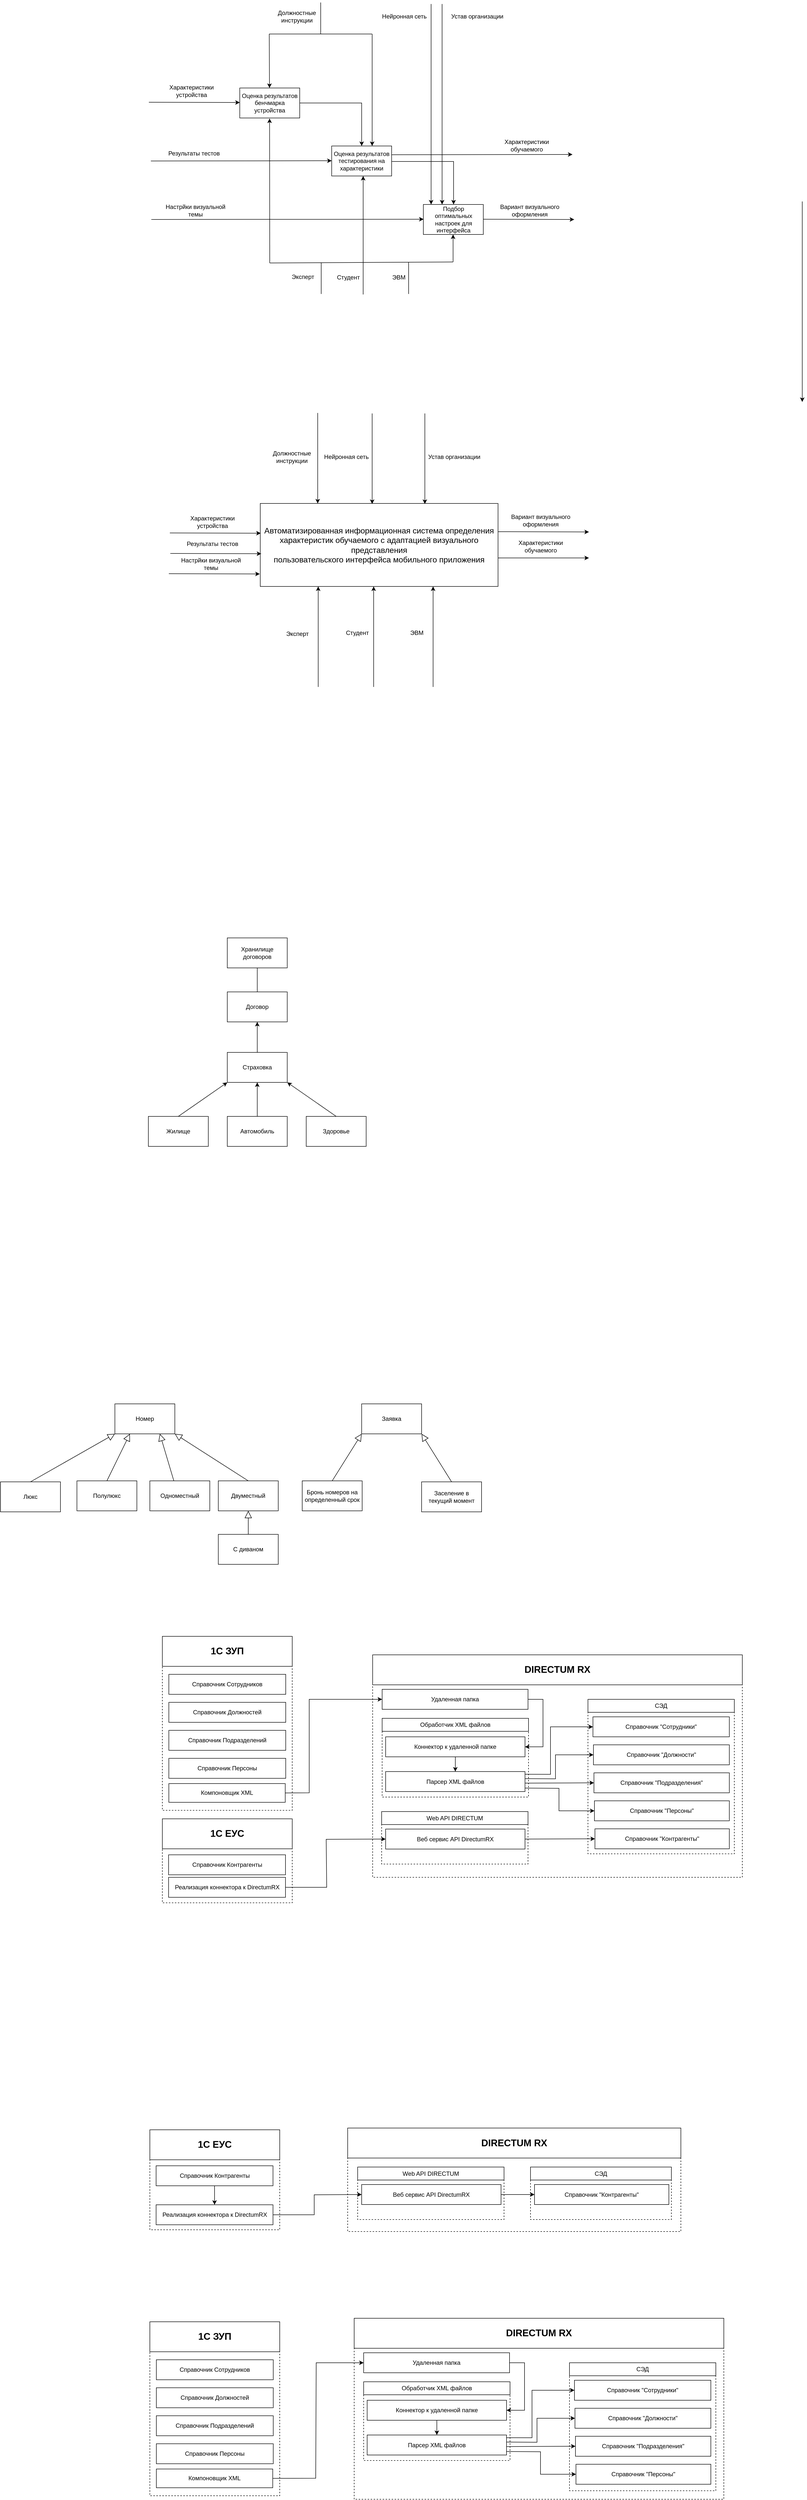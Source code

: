 <mxfile version="22.1.12" type="github">
  <diagram name="Page-1" id="gelu6Epa7kTJqXeX9UKj">
    <mxGraphModel dx="2128" dy="4143" grid="0" gridSize="10" guides="1" tooltips="1" connect="1" arrows="1" fold="1" page="0" pageScale="1" pageWidth="827" pageHeight="1169" math="0" shadow="0">
      <root>
        <mxCell id="0" />
        <mxCell id="1" parent="0" />
        <mxCell id="Q_GU_YZRETxvtpmEiv-W-10" value="" style="rounded=0;whiteSpace=wrap;html=1;dashed=1;" vertex="1" parent="1">
          <mxGeometry x="595" y="1414.5" width="667" height="207" as="geometry" />
        </mxCell>
        <mxCell id="Wg8cdeqQvcbBTD9FfNea-1" value="" style="rounded=0;whiteSpace=wrap;html=1;dashed=1;" parent="1" vertex="1">
          <mxGeometry x="224" y="796" width="260" height="168" as="geometry" />
        </mxCell>
        <mxCell id="Wg8cdeqQvcbBTD9FfNea-2" value="&lt;b&gt;&lt;font style=&quot;font-size: 19px;&quot;&gt;1С ЕУС&lt;/font&gt;&lt;/b&gt;" style="rounded=0;whiteSpace=wrap;html=1;" parent="1" vertex="1">
          <mxGeometry x="224" y="796" width="260" height="60" as="geometry" />
        </mxCell>
        <mxCell id="lsx9GKsQaSSjaxy5WQpj-1" value="Номер" style="rounded=0;whiteSpace=wrap;html=1;" parent="1" vertex="1">
          <mxGeometry x="129" y="-34" width="120" height="60" as="geometry" />
        </mxCell>
        <mxCell id="lsx9GKsQaSSjaxy5WQpj-2" value="Люкс" style="rounded=0;whiteSpace=wrap;html=1;" parent="1" vertex="1">
          <mxGeometry x="-100" y="122" width="120" height="60" as="geometry" />
        </mxCell>
        <mxCell id="lsx9GKsQaSSjaxy5WQpj-3" value="Полулюкс" style="rounded=0;whiteSpace=wrap;html=1;" parent="1" vertex="1">
          <mxGeometry x="53" y="120" width="120" height="60" as="geometry" />
        </mxCell>
        <mxCell id="lsx9GKsQaSSjaxy5WQpj-4" value="Одноместный" style="rounded=0;whiteSpace=wrap;html=1;" parent="1" vertex="1">
          <mxGeometry x="199" y="120" width="120" height="60" as="geometry" />
        </mxCell>
        <mxCell id="lsx9GKsQaSSjaxy5WQpj-5" value="Двуместный" style="rounded=0;whiteSpace=wrap;html=1;" parent="1" vertex="1">
          <mxGeometry x="336" y="120" width="120" height="60" as="geometry" />
        </mxCell>
        <mxCell id="lsx9GKsQaSSjaxy5WQpj-6" value="С диваном" style="rounded=0;whiteSpace=wrap;html=1;" parent="1" vertex="1">
          <mxGeometry x="336" y="227" width="120" height="60" as="geometry" />
        </mxCell>
        <mxCell id="lsx9GKsQaSSjaxy5WQpj-12" value="Заявка" style="rounded=0;whiteSpace=wrap;html=1;" parent="1" vertex="1">
          <mxGeometry x="623" y="-34" width="120" height="60" as="geometry" />
        </mxCell>
        <mxCell id="lsx9GKsQaSSjaxy5WQpj-14" value="Бронь номеров на определенный срок" style="rounded=0;whiteSpace=wrap;html=1;" parent="1" vertex="1">
          <mxGeometry x="504" y="120" width="120" height="60" as="geometry" />
        </mxCell>
        <mxCell id="lsx9GKsQaSSjaxy5WQpj-15" value="Заселение в текущий момент" style="rounded=0;whiteSpace=wrap;html=1;" parent="1" vertex="1">
          <mxGeometry x="743" y="122" width="120" height="60" as="geometry" />
        </mxCell>
        <mxCell id="oyQbFAzgdjEaKiGW0z0I-9" style="edgeStyle=orthogonalEdgeStyle;rounded=0;orthogonalLoop=1;jettySize=auto;html=1;exitX=0.5;exitY=0;exitDx=0;exitDy=0;entryX=0.5;entryY=1;entryDx=0;entryDy=0;" parent="1" source="oyQbFAzgdjEaKiGW0z0I-1" target="oyQbFAzgdjEaKiGW0z0I-8" edge="1">
          <mxGeometry relative="1" as="geometry" />
        </mxCell>
        <mxCell id="oyQbFAzgdjEaKiGW0z0I-1" value="Страховка" style="rounded=0;whiteSpace=wrap;html=1;" parent="1" vertex="1">
          <mxGeometry x="354" y="-737" width="120" height="60" as="geometry" />
        </mxCell>
        <mxCell id="oyQbFAzgdjEaKiGW0z0I-2" value="Жилище" style="rounded=0;whiteSpace=wrap;html=1;" parent="1" vertex="1">
          <mxGeometry x="196" y="-609" width="120" height="60" as="geometry" />
        </mxCell>
        <mxCell id="oyQbFAzgdjEaKiGW0z0I-6" style="edgeStyle=orthogonalEdgeStyle;rounded=0;orthogonalLoop=1;jettySize=auto;html=1;exitX=0.5;exitY=0;exitDx=0;exitDy=0;entryX=0.5;entryY=1;entryDx=0;entryDy=0;" parent="1" source="oyQbFAzgdjEaKiGW0z0I-3" target="oyQbFAzgdjEaKiGW0z0I-1" edge="1">
          <mxGeometry relative="1" as="geometry" />
        </mxCell>
        <mxCell id="oyQbFAzgdjEaKiGW0z0I-3" value="Автомобиль" style="rounded=0;whiteSpace=wrap;html=1;" parent="1" vertex="1">
          <mxGeometry x="354" y="-609" width="120" height="60" as="geometry" />
        </mxCell>
        <mxCell id="oyQbFAzgdjEaKiGW0z0I-4" value="Здоровье" style="rounded=0;whiteSpace=wrap;html=1;" parent="1" vertex="1">
          <mxGeometry x="512" y="-609" width="120" height="60" as="geometry" />
        </mxCell>
        <mxCell id="oyQbFAzgdjEaKiGW0z0I-5" value="" style="endArrow=classic;html=1;rounded=0;exitX=0.5;exitY=0;exitDx=0;exitDy=0;entryX=0;entryY=1;entryDx=0;entryDy=0;" parent="1" source="oyQbFAzgdjEaKiGW0z0I-2" target="oyQbFAzgdjEaKiGW0z0I-1" edge="1">
          <mxGeometry width="50" height="50" relative="1" as="geometry">
            <mxPoint x="331" y="-620" as="sourcePoint" />
            <mxPoint x="381" y="-670" as="targetPoint" />
          </mxGeometry>
        </mxCell>
        <mxCell id="oyQbFAzgdjEaKiGW0z0I-7" value="" style="endArrow=classic;html=1;rounded=0;exitX=0.5;exitY=0;exitDx=0;exitDy=0;entryX=1;entryY=1;entryDx=0;entryDy=0;" parent="1" source="oyQbFAzgdjEaKiGW0z0I-4" target="oyQbFAzgdjEaKiGW0z0I-1" edge="1">
          <mxGeometry width="50" height="50" relative="1" as="geometry">
            <mxPoint x="472" y="-628" as="sourcePoint" />
            <mxPoint x="522" y="-678" as="targetPoint" />
          </mxGeometry>
        </mxCell>
        <mxCell id="oyQbFAzgdjEaKiGW0z0I-8" value="Договор" style="rounded=0;whiteSpace=wrap;html=1;" parent="1" vertex="1">
          <mxGeometry x="354" y="-858" width="120" height="60" as="geometry" />
        </mxCell>
        <mxCell id="oyQbFAzgdjEaKiGW0z0I-10" value="Хранилище договоров" style="rounded=0;whiteSpace=wrap;html=1;" parent="1" vertex="1">
          <mxGeometry x="354" y="-966" width="120" height="60" as="geometry" />
        </mxCell>
        <mxCell id="oyQbFAzgdjEaKiGW0z0I-12" value="" style="endArrow=none;html=1;rounded=0;entryX=0.5;entryY=1;entryDx=0;entryDy=0;exitX=0.5;exitY=0;exitDx=0;exitDy=0;" parent="1" source="oyQbFAzgdjEaKiGW0z0I-8" target="oyQbFAzgdjEaKiGW0z0I-10" edge="1">
          <mxGeometry width="50" height="50" relative="1" as="geometry">
            <mxPoint x="326" y="-788" as="sourcePoint" />
            <mxPoint x="376" y="-838" as="targetPoint" />
          </mxGeometry>
        </mxCell>
        <mxCell id="6N5KSUoRtckZIOzq281k-1" value="" style="endArrow=block;endFill=0;endSize=12;html=1;rounded=0;exitX=0.5;exitY=0;exitDx=0;exitDy=0;entryX=0;entryY=1;entryDx=0;entryDy=0;" parent="1" source="lsx9GKsQaSSjaxy5WQpj-2" target="lsx9GKsQaSSjaxy5WQpj-1" edge="1">
          <mxGeometry width="160" relative="1" as="geometry">
            <mxPoint x="-73" y="245" as="sourcePoint" />
            <mxPoint x="87" y="245" as="targetPoint" />
          </mxGeometry>
        </mxCell>
        <mxCell id="6N5KSUoRtckZIOzq281k-2" value="" style="endArrow=block;endFill=0;endSize=12;html=1;rounded=0;exitX=0.5;exitY=0;exitDx=0;exitDy=0;entryX=0.25;entryY=1;entryDx=0;entryDy=0;" parent="1" source="lsx9GKsQaSSjaxy5WQpj-3" target="lsx9GKsQaSSjaxy5WQpj-1" edge="1">
          <mxGeometry width="160" relative="1" as="geometry">
            <mxPoint x="-30" y="132" as="sourcePoint" />
            <mxPoint x="139" y="36" as="targetPoint" />
          </mxGeometry>
        </mxCell>
        <mxCell id="6N5KSUoRtckZIOzq281k-3" value="" style="endArrow=block;endFill=0;endSize=12;html=1;rounded=0;exitX=0.4;exitY=0;exitDx=0;exitDy=0;entryX=0.75;entryY=1;entryDx=0;entryDy=0;exitPerimeter=0;" parent="1" source="lsx9GKsQaSSjaxy5WQpj-4" target="lsx9GKsQaSSjaxy5WQpj-1" edge="1">
          <mxGeometry width="160" relative="1" as="geometry">
            <mxPoint x="123" y="130" as="sourcePoint" />
            <mxPoint x="169" y="36" as="targetPoint" />
          </mxGeometry>
        </mxCell>
        <mxCell id="6N5KSUoRtckZIOzq281k-4" value="" style="endArrow=block;endFill=0;endSize=12;html=1;rounded=0;exitX=0.5;exitY=0;exitDx=0;exitDy=0;entryX=1;entryY=1;entryDx=0;entryDy=0;" parent="1" source="lsx9GKsQaSSjaxy5WQpj-5" target="lsx9GKsQaSSjaxy5WQpj-1" edge="1">
          <mxGeometry width="160" relative="1" as="geometry">
            <mxPoint x="257" y="130" as="sourcePoint" />
            <mxPoint x="229" y="36" as="targetPoint" />
          </mxGeometry>
        </mxCell>
        <mxCell id="6N5KSUoRtckZIOzq281k-5" value="" style="endArrow=block;endFill=0;endSize=12;html=1;rounded=0;exitX=0.5;exitY=0;exitDx=0;exitDy=0;entryX=0.5;entryY=1;entryDx=0;entryDy=0;" parent="1" source="lsx9GKsQaSSjaxy5WQpj-6" target="lsx9GKsQaSSjaxy5WQpj-5" edge="1">
          <mxGeometry width="160" relative="1" as="geometry">
            <mxPoint x="406" y="130" as="sourcePoint" />
            <mxPoint x="381" y="211" as="targetPoint" />
          </mxGeometry>
        </mxCell>
        <mxCell id="6N5KSUoRtckZIOzq281k-7" value="" style="endArrow=block;endFill=0;endSize=12;html=1;rounded=0;entryX=0;entryY=1;entryDx=0;entryDy=0;exitX=0.5;exitY=0;exitDx=0;exitDy=0;" parent="1" source="lsx9GKsQaSSjaxy5WQpj-14" target="lsx9GKsQaSSjaxy5WQpj-12" edge="1">
          <mxGeometry width="160" relative="1" as="geometry">
            <mxPoint x="332" y="122" as="sourcePoint" />
            <mxPoint x="492" y="122" as="targetPoint" />
          </mxGeometry>
        </mxCell>
        <mxCell id="6N5KSUoRtckZIOzq281k-8" value="" style="endArrow=block;endFill=0;endSize=12;html=1;rounded=0;entryX=1;entryY=1;entryDx=0;entryDy=0;exitX=0.5;exitY=0;exitDx=0;exitDy=0;" parent="1" source="lsx9GKsQaSSjaxy5WQpj-15" target="lsx9GKsQaSSjaxy5WQpj-12" edge="1">
          <mxGeometry width="160" relative="1" as="geometry">
            <mxPoint x="574" y="130" as="sourcePoint" />
            <mxPoint x="633" y="36" as="targetPoint" />
          </mxGeometry>
        </mxCell>
        <mxCell id="-ynzB96KipkDcy184xXd-1" value="" style="rounded=0;whiteSpace=wrap;html=1;dashed=1;" parent="1" vertex="1">
          <mxGeometry x="224" y="431" width="260" height="348" as="geometry" />
        </mxCell>
        <mxCell id="-ynzB96KipkDcy184xXd-2" value="&lt;b&gt;&lt;font style=&quot;font-size: 19px;&quot;&gt;1C ЗУП&lt;/font&gt;&lt;/b&gt;" style="rounded=0;whiteSpace=wrap;html=1;" parent="1" vertex="1">
          <mxGeometry x="224" y="431" width="260" height="60" as="geometry" />
        </mxCell>
        <mxCell id="-ynzB96KipkDcy184xXd-3" value="Справочник Сотрудников" style="rounded=0;whiteSpace=wrap;html=1;" parent="1" vertex="1">
          <mxGeometry x="237" y="507" width="234" height="40" as="geometry" />
        </mxCell>
        <mxCell id="-ynzB96KipkDcy184xXd-4" value="Справочник Должностей" style="rounded=0;whiteSpace=wrap;html=1;" parent="1" vertex="1">
          <mxGeometry x="237" y="563" width="234" height="40" as="geometry" />
        </mxCell>
        <mxCell id="-ynzB96KipkDcy184xXd-5" value="Справочник Подразделений" style="rounded=0;whiteSpace=wrap;html=1;" parent="1" vertex="1">
          <mxGeometry x="237" y="619" width="234" height="40" as="geometry" />
        </mxCell>
        <mxCell id="-ynzB96KipkDcy184xXd-6" value="Справочник Персоны" style="rounded=0;whiteSpace=wrap;html=1;" parent="1" vertex="1">
          <mxGeometry x="237" y="675" width="234" height="40" as="geometry" />
        </mxCell>
        <mxCell id="-ynzB96KipkDcy184xXd-7" value="Справочник Контрагенты" style="rounded=0;whiteSpace=wrap;html=1;" parent="1" vertex="1">
          <mxGeometry x="236.5" y="868" width="234" height="40" as="geometry" />
        </mxCell>
        <mxCell id="-ynzB96KipkDcy184xXd-8" value="Реализация коннектора к DirectumRX" style="rounded=0;whiteSpace=wrap;html=1;" parent="1" vertex="1">
          <mxGeometry x="236.5" y="913" width="234" height="40" as="geometry" />
        </mxCell>
        <mxCell id="-ynzB96KipkDcy184xXd-9" value="" style="rounded=0;whiteSpace=wrap;html=1;dashed=1;" parent="1" vertex="1">
          <mxGeometry x="645" y="468" width="740" height="445" as="geometry" />
        </mxCell>
        <mxCell id="-ynzB96KipkDcy184xXd-10" value="&lt;b&gt;&lt;font style=&quot;font-size: 19px;&quot;&gt;DIRECTUM RX&lt;/font&gt;&lt;/b&gt;" style="rounded=0;whiteSpace=wrap;html=1;" parent="1" vertex="1">
          <mxGeometry x="645" y="468" width="740" height="60" as="geometry" />
        </mxCell>
        <mxCell id="-ynzB96KipkDcy184xXd-11" value="" style="rounded=0;whiteSpace=wrap;html=1;dashed=1;" parent="1" vertex="1">
          <mxGeometry x="663" y="781.5" width="293" height="105" as="geometry" />
        </mxCell>
        <mxCell id="-ynzB96KipkDcy184xXd-12" value="Web API DIRECTUM" style="rounded=0;whiteSpace=wrap;html=1;" parent="1" vertex="1">
          <mxGeometry x="663" y="781.5" width="293" height="26" as="geometry" />
        </mxCell>
        <mxCell id="-ynzB96KipkDcy184xXd-13" value="Веб сервис API DirectumRX" style="rounded=0;whiteSpace=wrap;html=1;" parent="1" vertex="1">
          <mxGeometry x="671" y="816.5" width="279" height="40" as="geometry" />
        </mxCell>
        <mxCell id="-ynzB96KipkDcy184xXd-15" value="" style="rounded=0;whiteSpace=wrap;html=1;dashed=1;" parent="1" vertex="1">
          <mxGeometry x="664" y="621" width="293" height="131.5" as="geometry" />
        </mxCell>
        <mxCell id="-ynzB96KipkDcy184xXd-16" value="Обработчик XML файлов" style="rounded=0;whiteSpace=wrap;html=1;" parent="1" vertex="1">
          <mxGeometry x="664" y="595" width="293" height="26" as="geometry" />
        </mxCell>
        <mxCell id="-ynzB96KipkDcy184xXd-14" value="Коннектор к удаленной папке" style="rounded=0;whiteSpace=wrap;html=1;" parent="1" vertex="1">
          <mxGeometry x="671" y="632" width="279" height="40" as="geometry" />
        </mxCell>
        <mxCell id="-ynzB96KipkDcy184xXd-17" value="Парсер XML файлов" style="rounded=0;whiteSpace=wrap;html=1;" parent="1" vertex="1">
          <mxGeometry x="671" y="701.5" width="279" height="40" as="geometry" />
        </mxCell>
        <mxCell id="-ynzB96KipkDcy184xXd-18" value="" style="rounded=0;whiteSpace=wrap;html=1;dashed=1;" parent="1" vertex="1">
          <mxGeometry x="1076" y="557" width="293" height="309" as="geometry" />
        </mxCell>
        <mxCell id="-ynzB96KipkDcy184xXd-19" value="СЭД" style="rounded=0;whiteSpace=wrap;html=1;" parent="1" vertex="1">
          <mxGeometry x="1076" y="557" width="293" height="26" as="geometry" />
        </mxCell>
        <mxCell id="-ynzB96KipkDcy184xXd-26" value="Справочник &quot;Сотрудники&quot;" style="rounded=0;whiteSpace=wrap;html=1;" parent="1" vertex="1">
          <mxGeometry x="1086" y="592" width="273" height="40" as="geometry" />
        </mxCell>
        <mxCell id="-ynzB96KipkDcy184xXd-27" value="Справочник &quot;Должности&quot;" style="rounded=0;whiteSpace=wrap;html=1;" parent="1" vertex="1">
          <mxGeometry x="1087" y="648" width="272" height="40" as="geometry" />
        </mxCell>
        <mxCell id="-ynzB96KipkDcy184xXd-28" value="Справочник &quot;Подразделения&quot;" style="rounded=0;whiteSpace=wrap;html=1;" parent="1" vertex="1">
          <mxGeometry x="1088" y="704" width="271" height="40" as="geometry" />
        </mxCell>
        <mxCell id="-ynzB96KipkDcy184xXd-29" value="Справочник &quot;Персоны&quot;" style="rounded=0;whiteSpace=wrap;html=1;" parent="1" vertex="1">
          <mxGeometry x="1089" y="760" width="270" height="40" as="geometry" />
        </mxCell>
        <mxCell id="-ynzB96KipkDcy184xXd-30" value="Справочник &quot;Контрагенты&quot;" style="rounded=0;whiteSpace=wrap;html=1;" parent="1" vertex="1">
          <mxGeometry x="1090" y="816" width="269" height="40" as="geometry" />
        </mxCell>
        <mxCell id="-ynzB96KipkDcy184xXd-32" value="" style="endArrow=classic;html=1;rounded=0;exitX=0.5;exitY=1;exitDx=0;exitDy=0;entryX=0.5;entryY=0;entryDx=0;entryDy=0;" parent="1" source="-ynzB96KipkDcy184xXd-14" target="-ynzB96KipkDcy184xXd-17" edge="1">
          <mxGeometry width="50" height="50" relative="1" as="geometry">
            <mxPoint x="807" y="723.5" as="sourcePoint" />
            <mxPoint x="857" y="673.5" as="targetPoint" />
          </mxGeometry>
        </mxCell>
        <mxCell id="-ynzB96KipkDcy184xXd-33" value="" style="endArrow=classic;html=1;rounded=0;exitX=1;exitY=0.5;exitDx=0;exitDy=0;entryX=0;entryY=0.5;entryDx=0;entryDy=0;" parent="1" source="-ynzB96KipkDcy184xXd-8" target="-ynzB96KipkDcy184xXd-13" edge="1">
          <mxGeometry width="50" height="50" relative="1" as="geometry">
            <mxPoint x="781" y="758" as="sourcePoint" />
            <mxPoint x="831" y="708" as="targetPoint" />
            <Array as="points">
              <mxPoint x="553" y="933" />
              <mxPoint x="552" y="837" />
            </Array>
          </mxGeometry>
        </mxCell>
        <mxCell id="-ynzB96KipkDcy184xXd-34" value="" style="endArrow=classic;html=1;rounded=0;exitX=1;exitY=0.5;exitDx=0;exitDy=0;entryX=0;entryY=0.5;entryDx=0;entryDy=0;" parent="1" source="-ynzB96KipkDcy184xXd-13" target="-ynzB96KipkDcy184xXd-30" edge="1">
          <mxGeometry width="50" height="50" relative="1" as="geometry">
            <mxPoint x="781" y="657" as="sourcePoint" />
            <mxPoint x="831" y="607" as="targetPoint" />
          </mxGeometry>
        </mxCell>
        <mxCell id="-ynzB96KipkDcy184xXd-35" value="" style="endArrow=classic;html=1;rounded=0;exitX=1.002;exitY=0.354;exitDx=0;exitDy=0;entryX=0;entryY=0.5;entryDx=0;entryDy=0;exitPerimeter=0;" parent="1" source="-ynzB96KipkDcy184xXd-17" target="-ynzB96KipkDcy184xXd-27" edge="1">
          <mxGeometry width="50" height="50" relative="1" as="geometry">
            <mxPoint x="781" y="771" as="sourcePoint" />
            <mxPoint x="831" y="721" as="targetPoint" />
            <Array as="points">
              <mxPoint x="1011" y="716" />
              <mxPoint x="1011" y="668" />
            </Array>
          </mxGeometry>
        </mxCell>
        <mxCell id="-ynzB96KipkDcy184xXd-36" value="" style="endArrow=classic;html=1;rounded=0;exitX=1;exitY=0.134;exitDx=0;exitDy=0;entryX=0;entryY=0.5;entryDx=0;entryDy=0;exitPerimeter=0;" parent="1" source="-ynzB96KipkDcy184xXd-17" target="-ynzB96KipkDcy184xXd-26" edge="1">
          <mxGeometry width="50" height="50" relative="1" as="geometry">
            <mxPoint x="954" y="642" as="sourcePoint" />
            <mxPoint x="1004" y="592" as="targetPoint" />
            <Array as="points">
              <mxPoint x="1001" y="707" />
              <mxPoint x="1001" y="612" />
            </Array>
          </mxGeometry>
        </mxCell>
        <mxCell id="-ynzB96KipkDcy184xXd-38" value="" style="endArrow=classic;html=1;rounded=0;exitX=1.002;exitY=0.578;exitDx=0;exitDy=0;entryX=0;entryY=0.5;entryDx=0;entryDy=0;exitPerimeter=0;" parent="1" source="-ynzB96KipkDcy184xXd-17" target="-ynzB96KipkDcy184xXd-28" edge="1">
          <mxGeometry width="50" height="50" relative="1" as="geometry">
            <mxPoint x="971" y="794" as="sourcePoint" />
            <mxPoint x="1021" y="744" as="targetPoint" />
          </mxGeometry>
        </mxCell>
        <mxCell id="-ynzB96KipkDcy184xXd-39" value="" style="endArrow=classic;html=1;rounded=0;exitX=0.999;exitY=0.826;exitDx=0;exitDy=0;exitPerimeter=0;entryX=0;entryY=0.5;entryDx=0;entryDy=0;" parent="1" source="-ynzB96KipkDcy184xXd-17" target="-ynzB96KipkDcy184xXd-29" edge="1">
          <mxGeometry width="50" height="50" relative="1" as="geometry">
            <mxPoint x="994" y="799" as="sourcePoint" />
            <mxPoint x="1044" y="749" as="targetPoint" />
            <Array as="points">
              <mxPoint x="1018" y="735" />
              <mxPoint x="1018" y="780" />
            </Array>
          </mxGeometry>
        </mxCell>
        <mxCell id="-ynzB96KipkDcy184xXd-40" value="Удаленная папка" style="rounded=0;whiteSpace=wrap;html=1;" parent="1" vertex="1">
          <mxGeometry x="664" y="537" width="292" height="40" as="geometry" />
        </mxCell>
        <mxCell id="-ynzB96KipkDcy184xXd-41" value="" style="endArrow=classic;html=1;rounded=0;exitX=1;exitY=0.5;exitDx=0;exitDy=0;entryX=1;entryY=0.5;entryDx=0;entryDy=0;" parent="1" source="-ynzB96KipkDcy184xXd-40" target="-ynzB96KipkDcy184xXd-14" edge="1">
          <mxGeometry width="50" height="50" relative="1" as="geometry">
            <mxPoint x="972" y="599" as="sourcePoint" />
            <mxPoint x="1022" y="549" as="targetPoint" />
            <Array as="points">
              <mxPoint x="986" y="557" />
              <mxPoint x="986" y="652" />
            </Array>
          </mxGeometry>
        </mxCell>
        <mxCell id="-ynzB96KipkDcy184xXd-43" value="Компоновщик XML" style="rounded=0;whiteSpace=wrap;html=1;" parent="1" vertex="1">
          <mxGeometry x="237" y="725.5" width="233" height="37.5" as="geometry" />
        </mxCell>
        <mxCell id="-ynzB96KipkDcy184xXd-44" value="" style="endArrow=classic;html=1;rounded=0;exitX=1;exitY=0.5;exitDx=0;exitDy=0;entryX=0;entryY=0.5;entryDx=0;entryDy=0;" parent="1" source="-ynzB96KipkDcy184xXd-43" target="-ynzB96KipkDcy184xXd-40" edge="1">
          <mxGeometry width="50" height="50" relative="1" as="geometry">
            <mxPoint x="524" y="795" as="sourcePoint" />
            <mxPoint x="574" y="745" as="targetPoint" />
            <Array as="points">
              <mxPoint x="518" y="744" />
              <mxPoint x="518" y="557" />
            </Array>
          </mxGeometry>
        </mxCell>
        <mxCell id="WsaXtoAqv793g3OVzuPL-1" value="&lt;font style=&quot;font-size: 16px;&quot;&gt;Автоматизированная информационная система определения&lt;br&gt;характеристик обучаемого с адаптацией визуального представления&lt;br&gt;пользовательского интерфейса мобильного приложения&lt;/font&gt;" style="rounded=0;whiteSpace=wrap;html=1;" parent="1" vertex="1">
          <mxGeometry x="420" y="-1835" width="476" height="166" as="geometry" />
        </mxCell>
        <mxCell id="WsaXtoAqv793g3OVzuPL-2" value="" style="endArrow=classic;html=1;rounded=0;exitX=1;exitY=0.25;exitDx=0;exitDy=0;" parent="1" edge="1">
          <mxGeometry width="50" height="50" relative="1" as="geometry">
            <mxPoint x="896" y="-1778.5" as="sourcePoint" />
            <mxPoint x="1078" y="-1778" as="targetPoint" />
          </mxGeometry>
        </mxCell>
        <mxCell id="WsaXtoAqv793g3OVzuPL-5" value="Вариант визуального оформления" style="text;html=1;strokeColor=none;fillColor=none;align=center;verticalAlign=middle;whiteSpace=wrap;rounded=0;" parent="1" vertex="1">
          <mxGeometry x="918" y="-1816" width="127" height="30" as="geometry" />
        </mxCell>
        <mxCell id="WsaXtoAqv793g3OVzuPL-6" value="" style="endArrow=classic;html=1;rounded=0;exitX=1;exitY=0.25;exitDx=0;exitDy=0;" parent="1" edge="1">
          <mxGeometry width="50" height="50" relative="1" as="geometry">
            <mxPoint x="896" y="-1726" as="sourcePoint" />
            <mxPoint x="1078" y="-1726" as="targetPoint" />
          </mxGeometry>
        </mxCell>
        <mxCell id="WsaXtoAqv793g3OVzuPL-7" value="Характеристики обучаемого" style="text;html=1;strokeColor=none;fillColor=none;align=center;verticalAlign=middle;whiteSpace=wrap;rounded=0;" parent="1" vertex="1">
          <mxGeometry x="918" y="-1764" width="127" height="30" as="geometry" />
        </mxCell>
        <mxCell id="WsaXtoAqv793g3OVzuPL-8" value="" style="endArrow=classic;html=1;rounded=0;exitX=1;exitY=0.25;exitDx=0;exitDy=0;" parent="1" edge="1">
          <mxGeometry width="50" height="50" relative="1" as="geometry">
            <mxPoint x="239" y="-1776" as="sourcePoint" />
            <mxPoint x="421" y="-1775.5" as="targetPoint" />
          </mxGeometry>
        </mxCell>
        <mxCell id="WsaXtoAqv793g3OVzuPL-9" value="Характеристики устройства" style="text;html=1;strokeColor=none;fillColor=none;align=center;verticalAlign=middle;whiteSpace=wrap;rounded=0;" parent="1" vertex="1">
          <mxGeometry x="261" y="-1813.5" width="127" height="30" as="geometry" />
        </mxCell>
        <mxCell id="WsaXtoAqv793g3OVzuPL-10" value="" style="endArrow=classic;html=1;rounded=0;exitX=1;exitY=0.25;exitDx=0;exitDy=0;" parent="1" edge="1">
          <mxGeometry width="50" height="50" relative="1" as="geometry">
            <mxPoint x="240" y="-1735" as="sourcePoint" />
            <mxPoint x="422" y="-1734.5" as="targetPoint" />
          </mxGeometry>
        </mxCell>
        <mxCell id="WsaXtoAqv793g3OVzuPL-11" value="Результаты тестов" style="text;html=1;strokeColor=none;fillColor=none;align=center;verticalAlign=middle;whiteSpace=wrap;rounded=0;" parent="1" vertex="1">
          <mxGeometry x="261" y="-1769.5" width="127" height="30" as="geometry" />
        </mxCell>
        <mxCell id="WsaXtoAqv793g3OVzuPL-13" value="" style="endArrow=classic;html=1;rounded=0;entryX=0.25;entryY=1;entryDx=0;entryDy=0;" parent="1" edge="1">
          <mxGeometry width="50" height="50" relative="1" as="geometry">
            <mxPoint x="647" y="-1468" as="sourcePoint" />
            <mxPoint x="647" y="-1669" as="targetPoint" />
          </mxGeometry>
        </mxCell>
        <mxCell id="WsaXtoAqv793g3OVzuPL-14" value="Студент" style="text;html=1;strokeColor=none;fillColor=none;align=center;verticalAlign=middle;whiteSpace=wrap;rounded=0;" parent="1" vertex="1">
          <mxGeometry x="551" y="-1591" width="127" height="30" as="geometry" />
        </mxCell>
        <mxCell id="WsaXtoAqv793g3OVzuPL-15" value="" style="endArrow=classic;html=1;rounded=0;entryX=0.25;entryY=1;entryDx=0;entryDy=0;" parent="1" edge="1">
          <mxGeometry width="50" height="50" relative="1" as="geometry">
            <mxPoint x="766" y="-1468" as="sourcePoint" />
            <mxPoint x="766" y="-1669" as="targetPoint" />
          </mxGeometry>
        </mxCell>
        <mxCell id="WsaXtoAqv793g3OVzuPL-16" value="ЭВМ" style="text;html=1;strokeColor=none;fillColor=none;align=center;verticalAlign=middle;whiteSpace=wrap;rounded=0;" parent="1" vertex="1">
          <mxGeometry x="670" y="-1591" width="127" height="30" as="geometry" />
        </mxCell>
        <mxCell id="WsaXtoAqv793g3OVzuPL-17" value="" style="endArrow=classic;html=1;rounded=0;entryX=0.25;entryY=0;entryDx=0;entryDy=0;" parent="1" edge="1">
          <mxGeometry width="50" height="50" relative="1" as="geometry">
            <mxPoint x="644" y="-2015" as="sourcePoint" />
            <mxPoint x="644" y="-1834" as="targetPoint" />
          </mxGeometry>
        </mxCell>
        <mxCell id="WsaXtoAqv793g3OVzuPL-18" value="Нейронная сеть" style="text;html=1;strokeColor=none;fillColor=none;align=center;verticalAlign=middle;whiteSpace=wrap;rounded=0;" parent="1" vertex="1">
          <mxGeometry x="529" y="-1943" width="127" height="30" as="geometry" />
        </mxCell>
        <mxCell id="WsaXtoAqv793g3OVzuPL-19" value="" style="endArrow=classic;html=1;rounded=0;entryX=0.25;entryY=0;entryDx=0;entryDy=0;" parent="1" edge="1">
          <mxGeometry width="50" height="50" relative="1" as="geometry">
            <mxPoint x="749.5" y="-2015" as="sourcePoint" />
            <mxPoint x="749.5" y="-1834" as="targetPoint" />
          </mxGeometry>
        </mxCell>
        <mxCell id="WsaXtoAqv793g3OVzuPL-20" value="Устав организации" style="text;html=1;strokeColor=none;fillColor=none;align=center;verticalAlign=middle;whiteSpace=wrap;rounded=0;" parent="1" vertex="1">
          <mxGeometry x="745" y="-1943" width="127" height="30" as="geometry" />
        </mxCell>
        <mxCell id="WsaXtoAqv793g3OVzuPL-21" value="Оценка результатов бенчмарка устройства" style="rounded=0;whiteSpace=wrap;html=1;" parent="1" vertex="1">
          <mxGeometry x="379" y="-2666" width="120" height="60" as="geometry" />
        </mxCell>
        <mxCell id="WsaXtoAqv793g3OVzuPL-22" value="Оценка результатов тестирования на характеристики" style="rounded=0;whiteSpace=wrap;html=1;" parent="1" vertex="1">
          <mxGeometry x="563" y="-2550" width="120" height="60" as="geometry" />
        </mxCell>
        <mxCell id="WsaXtoAqv793g3OVzuPL-23" value="" style="endArrow=classic;html=1;rounded=0;exitX=1;exitY=0.5;exitDx=0;exitDy=0;entryX=0.5;entryY=0;entryDx=0;entryDy=0;" parent="1" source="WsaXtoAqv793g3OVzuPL-21" target="WsaXtoAqv793g3OVzuPL-22" edge="1">
          <mxGeometry width="50" height="50" relative="1" as="geometry">
            <mxPoint x="519" y="-2609" as="sourcePoint" />
            <mxPoint x="569" y="-2659" as="targetPoint" />
            <Array as="points">
              <mxPoint x="623" y="-2636" />
            </Array>
          </mxGeometry>
        </mxCell>
        <mxCell id="WsaXtoAqv793g3OVzuPL-24" value="" style="endArrow=classic;html=1;rounded=0;exitX=1;exitY=0.25;exitDx=0;exitDy=0;" parent="1" edge="1">
          <mxGeometry width="50" height="50" relative="1" as="geometry">
            <mxPoint x="237" y="-1694.5" as="sourcePoint" />
            <mxPoint x="419" y="-1694" as="targetPoint" />
          </mxGeometry>
        </mxCell>
        <mxCell id="WsaXtoAqv793g3OVzuPL-25" value="Настрйки визуальной темы" style="text;html=1;strokeColor=none;fillColor=none;align=center;verticalAlign=middle;whiteSpace=wrap;rounded=0;" parent="1" vertex="1">
          <mxGeometry x="258" y="-1729" width="127" height="30" as="geometry" />
        </mxCell>
        <mxCell id="WsaXtoAqv793g3OVzuPL-26" value="Подбор оптимальных настроек для интерфейса" style="rounded=0;whiteSpace=wrap;html=1;" parent="1" vertex="1">
          <mxGeometry x="746.5" y="-2433" width="120" height="60" as="geometry" />
        </mxCell>
        <mxCell id="WsaXtoAqv793g3OVzuPL-27" value="" style="endArrow=classic;html=1;rounded=0;exitX=1;exitY=0.5;exitDx=0;exitDy=0;entryX=0.5;entryY=0;entryDx=0;entryDy=0;" parent="1" edge="1">
          <mxGeometry width="50" height="50" relative="1" as="geometry">
            <mxPoint x="683" y="-2519" as="sourcePoint" />
            <mxPoint x="807" y="-2433" as="targetPoint" />
            <Array as="points">
              <mxPoint x="807" y="-2519" />
            </Array>
          </mxGeometry>
        </mxCell>
        <mxCell id="WsaXtoAqv793g3OVzuPL-28" value="" style="endArrow=classic;html=1;rounded=0;exitX=1;exitY=0.25;exitDx=0;exitDy=0;" parent="1" edge="1">
          <mxGeometry width="50" height="50" relative="1" as="geometry">
            <mxPoint x="197" y="-2637.5" as="sourcePoint" />
            <mxPoint x="379" y="-2637" as="targetPoint" />
          </mxGeometry>
        </mxCell>
        <mxCell id="WsaXtoAqv793g3OVzuPL-29" value="Характеристики устройства" style="text;html=1;strokeColor=none;fillColor=none;align=center;verticalAlign=middle;whiteSpace=wrap;rounded=0;" parent="1" vertex="1">
          <mxGeometry x="219" y="-2675" width="127" height="30" as="geometry" />
        </mxCell>
        <mxCell id="WsaXtoAqv793g3OVzuPL-30" value="" style="endArrow=classic;html=1;rounded=0;" parent="1" edge="1">
          <mxGeometry width="50" height="50" relative="1" as="geometry">
            <mxPoint x="201" y="-2520" as="sourcePoint" />
            <mxPoint x="563" y="-2520.5" as="targetPoint" />
          </mxGeometry>
        </mxCell>
        <mxCell id="WsaXtoAqv793g3OVzuPL-31" value="Результаты тестов" style="text;html=1;strokeColor=none;fillColor=none;align=center;verticalAlign=middle;whiteSpace=wrap;rounded=0;" parent="1" vertex="1">
          <mxGeometry x="224" y="-2550" width="127" height="30" as="geometry" />
        </mxCell>
        <mxCell id="WsaXtoAqv793g3OVzuPL-32" value="" style="endArrow=classic;html=1;rounded=0;" parent="1" edge="1">
          <mxGeometry width="50" height="50" relative="1" as="geometry">
            <mxPoint x="202" y="-2403" as="sourcePoint" />
            <mxPoint x="747" y="-2403.5" as="targetPoint" />
          </mxGeometry>
        </mxCell>
        <mxCell id="WsaXtoAqv793g3OVzuPL-33" value="Настрйки визуальной темы" style="text;html=1;strokeColor=none;fillColor=none;align=center;verticalAlign=middle;whiteSpace=wrap;rounded=0;" parent="1" vertex="1">
          <mxGeometry x="227" y="-2436" width="127" height="30" as="geometry" />
        </mxCell>
        <mxCell id="WsaXtoAqv793g3OVzuPL-34" value="" style="endArrow=classic;html=1;rounded=0;" parent="1" edge="1">
          <mxGeometry width="50" height="50" relative="1" as="geometry">
            <mxPoint x="683" y="-2532.5" as="sourcePoint" />
            <mxPoint x="1045" y="-2533" as="targetPoint" />
          </mxGeometry>
        </mxCell>
        <mxCell id="WsaXtoAqv793g3OVzuPL-35" value="" style="endArrow=classic;html=1;rounded=0;exitX=1;exitY=0.25;exitDx=0;exitDy=0;" parent="1" edge="1">
          <mxGeometry width="50" height="50" relative="1" as="geometry">
            <mxPoint x="866.5" y="-2403.5" as="sourcePoint" />
            <mxPoint x="1048.5" y="-2403" as="targetPoint" />
          </mxGeometry>
        </mxCell>
        <mxCell id="WsaXtoAqv793g3OVzuPL-36" value="Вариант визуального оформления" style="text;html=1;strokeColor=none;fillColor=none;align=center;verticalAlign=middle;whiteSpace=wrap;rounded=0;" parent="1" vertex="1">
          <mxGeometry x="896" y="-2436" width="127" height="30" as="geometry" />
        </mxCell>
        <mxCell id="WsaXtoAqv793g3OVzuPL-37" value="Характеристики обучаемого" style="text;html=1;strokeColor=none;fillColor=none;align=center;verticalAlign=middle;whiteSpace=wrap;rounded=0;" parent="1" vertex="1">
          <mxGeometry x="890" y="-2566" width="127" height="30" as="geometry" />
        </mxCell>
        <mxCell id="WsaXtoAqv793g3OVzuPL-38" value="" style="endArrow=classic;html=1;rounded=0;entryX=0.25;entryY=0;entryDx=0;entryDy=0;" parent="1" edge="1">
          <mxGeometry width="50" height="50" relative="1" as="geometry">
            <mxPoint x="535" y="-2016" as="sourcePoint" />
            <mxPoint x="535" y="-1835" as="targetPoint" />
          </mxGeometry>
        </mxCell>
        <mxCell id="WsaXtoAqv793g3OVzuPL-39" value="Должностные инструкции" style="text;html=1;strokeColor=none;fillColor=none;align=center;verticalAlign=middle;whiteSpace=wrap;rounded=0;" parent="1" vertex="1">
          <mxGeometry x="420" y="-1943" width="127" height="30" as="geometry" />
        </mxCell>
        <mxCell id="WsaXtoAqv793g3OVzuPL-40" value="" style="endArrow=classic;html=1;rounded=0;entryX=0.25;entryY=0;entryDx=0;entryDy=0;" parent="1" edge="1">
          <mxGeometry width="50" height="50" relative="1" as="geometry">
            <mxPoint x="438" y="-2774" as="sourcePoint" />
            <mxPoint x="438.5" y="-2666" as="targetPoint" />
          </mxGeometry>
        </mxCell>
        <mxCell id="WsaXtoAqv793g3OVzuPL-41" value="" style="endArrow=classic;html=1;rounded=0;entryX=0.25;entryY=0;entryDx=0;entryDy=0;" parent="1" edge="1">
          <mxGeometry width="50" height="50" relative="1" as="geometry">
            <mxPoint x="644" y="-2774" as="sourcePoint" />
            <mxPoint x="644" y="-2550" as="targetPoint" />
          </mxGeometry>
        </mxCell>
        <mxCell id="WsaXtoAqv793g3OVzuPL-42" value="" style="endArrow=none;html=1;rounded=0;" parent="1" edge="1">
          <mxGeometry width="50" height="50" relative="1" as="geometry">
            <mxPoint x="438" y="-2774" as="sourcePoint" />
            <mxPoint x="644" y="-2774" as="targetPoint" />
          </mxGeometry>
        </mxCell>
        <mxCell id="WsaXtoAqv793g3OVzuPL-43" value="" style="endArrow=none;html=1;rounded=0;" parent="1" edge="1">
          <mxGeometry width="50" height="50" relative="1" as="geometry">
            <mxPoint x="541" y="-2774" as="sourcePoint" />
            <mxPoint x="541" y="-2837" as="targetPoint" />
          </mxGeometry>
        </mxCell>
        <mxCell id="WsaXtoAqv793g3OVzuPL-44" value="Должностные инструкции" style="text;html=1;strokeColor=none;fillColor=none;align=center;verticalAlign=middle;whiteSpace=wrap;rounded=0;" parent="1" vertex="1">
          <mxGeometry x="430" y="-2824" width="127" height="30" as="geometry" />
        </mxCell>
        <mxCell id="WsaXtoAqv793g3OVzuPL-46" value="" style="endArrow=classic;html=1;rounded=0;entryX=0.25;entryY=0;entryDx=0;entryDy=0;" parent="1" edge="1">
          <mxGeometry width="50" height="50" relative="1" as="geometry">
            <mxPoint x="762" y="-2834" as="sourcePoint" />
            <mxPoint x="762" y="-2433" as="targetPoint" />
          </mxGeometry>
        </mxCell>
        <mxCell id="WsaXtoAqv793g3OVzuPL-47" value="" style="endArrow=classic;html=1;rounded=0;entryX=0.25;entryY=0;entryDx=0;entryDy=0;" parent="1" edge="1">
          <mxGeometry width="50" height="50" relative="1" as="geometry">
            <mxPoint x="1505" y="-2439" as="sourcePoint" />
            <mxPoint x="1505" y="-2038" as="targetPoint" />
          </mxGeometry>
        </mxCell>
        <mxCell id="WsaXtoAqv793g3OVzuPL-48" value="" style="endArrow=classic;html=1;rounded=0;entryX=0.25;entryY=0;entryDx=0;entryDy=0;" parent="1" edge="1">
          <mxGeometry width="50" height="50" relative="1" as="geometry">
            <mxPoint x="784" y="-2834" as="sourcePoint" />
            <mxPoint x="784" y="-2433" as="targetPoint" />
          </mxGeometry>
        </mxCell>
        <mxCell id="WsaXtoAqv793g3OVzuPL-49" value="Устав организации" style="text;html=1;strokeColor=none;fillColor=none;align=center;verticalAlign=middle;whiteSpace=wrap;rounded=0;" parent="1" vertex="1">
          <mxGeometry x="791" y="-2824" width="127" height="30" as="geometry" />
        </mxCell>
        <mxCell id="WsaXtoAqv793g3OVzuPL-50" value="Нейронная сеть" style="text;html=1;strokeColor=none;fillColor=none;align=center;verticalAlign=middle;whiteSpace=wrap;rounded=0;" parent="1" vertex="1">
          <mxGeometry x="645" y="-2824" width="127" height="30" as="geometry" />
        </mxCell>
        <mxCell id="WsaXtoAqv793g3OVzuPL-51" value="" style="endArrow=classic;html=1;rounded=0;entryX=0.25;entryY=1;entryDx=0;entryDy=0;" parent="1" edge="1">
          <mxGeometry width="50" height="50" relative="1" as="geometry">
            <mxPoint x="806" y="-2318" as="sourcePoint" />
            <mxPoint x="806" y="-2373" as="targetPoint" />
          </mxGeometry>
        </mxCell>
        <mxCell id="WsaXtoAqv793g3OVzuPL-53" value="" style="endArrow=none;html=1;rounded=0;" parent="1" edge="1">
          <mxGeometry width="50" height="50" relative="1" as="geometry">
            <mxPoint x="439" y="-2316" as="sourcePoint" />
            <mxPoint x="806" y="-2318" as="targetPoint" />
          </mxGeometry>
        </mxCell>
        <mxCell id="WsaXtoAqv793g3OVzuPL-54" value="" style="endArrow=classic;html=1;rounded=0;entryX=0.25;entryY=1;entryDx=0;entryDy=0;" parent="1" edge="1">
          <mxGeometry width="50" height="50" relative="1" as="geometry">
            <mxPoint x="626" y="-2316" as="sourcePoint" />
            <mxPoint x="626" y="-2490" as="targetPoint" />
          </mxGeometry>
        </mxCell>
        <mxCell id="WsaXtoAqv793g3OVzuPL-55" value="" style="endArrow=classic;html=1;rounded=0;entryX=0.25;entryY=1;entryDx=0;entryDy=0;" parent="1" edge="1">
          <mxGeometry width="50" height="50" relative="1" as="geometry">
            <mxPoint x="439" y="-2316" as="sourcePoint" />
            <mxPoint x="438.66" y="-2605" as="targetPoint" />
          </mxGeometry>
        </mxCell>
        <mxCell id="WsaXtoAqv793g3OVzuPL-56" value="Эксперт" style="text;html=1;strokeColor=none;fillColor=none;align=center;verticalAlign=middle;whiteSpace=wrap;rounded=0;" parent="1" vertex="1">
          <mxGeometry x="442" y="-2303" width="127" height="30" as="geometry" />
        </mxCell>
        <mxCell id="WsaXtoAqv793g3OVzuPL-57" value="" style="endArrow=none;html=1;rounded=0;" parent="1" edge="1">
          <mxGeometry width="50" height="50" relative="1" as="geometry">
            <mxPoint x="542" y="-2254" as="sourcePoint" />
            <mxPoint x="542" y="-2317" as="targetPoint" />
          </mxGeometry>
        </mxCell>
        <mxCell id="WsaXtoAqv793g3OVzuPL-58" value="" style="endArrow=none;html=1;rounded=0;" parent="1" edge="1">
          <mxGeometry width="50" height="50" relative="1" as="geometry">
            <mxPoint x="717" y="-2254" as="sourcePoint" />
            <mxPoint x="717" y="-2317" as="targetPoint" />
          </mxGeometry>
        </mxCell>
        <mxCell id="WsaXtoAqv793g3OVzuPL-59" value="ЭВМ" style="text;html=1;strokeColor=none;fillColor=none;align=center;verticalAlign=middle;whiteSpace=wrap;rounded=0;" parent="1" vertex="1">
          <mxGeometry x="634" y="-2302" width="127" height="30" as="geometry" />
        </mxCell>
        <mxCell id="WsaXtoAqv793g3OVzuPL-60" value="" style="endArrow=classic;html=1;rounded=0;entryX=0.25;entryY=1;entryDx=0;entryDy=0;" parent="1" edge="1">
          <mxGeometry width="50" height="50" relative="1" as="geometry">
            <mxPoint x="536" y="-1468" as="sourcePoint" />
            <mxPoint x="536" y="-1669" as="targetPoint" />
          </mxGeometry>
        </mxCell>
        <mxCell id="WsaXtoAqv793g3OVzuPL-61" value="Эксперт" style="text;html=1;strokeColor=none;fillColor=none;align=center;verticalAlign=middle;whiteSpace=wrap;rounded=0;" parent="1" vertex="1">
          <mxGeometry x="431" y="-1587" width="127" height="26" as="geometry" />
        </mxCell>
        <mxCell id="WsaXtoAqv793g3OVzuPL-62" value="Студент" style="text;html=1;strokeColor=none;fillColor=none;align=center;verticalAlign=middle;whiteSpace=wrap;rounded=0;" parent="1" vertex="1">
          <mxGeometry x="533" y="-2302" width="127" height="30" as="geometry" />
        </mxCell>
        <mxCell id="WsaXtoAqv793g3OVzuPL-63" value="" style="endArrow=none;html=1;rounded=0;" parent="1" edge="1">
          <mxGeometry width="50" height="50" relative="1" as="geometry">
            <mxPoint x="626" y="-2253" as="sourcePoint" />
            <mxPoint x="626" y="-2316" as="targetPoint" />
          </mxGeometry>
        </mxCell>
        <mxCell id="Q_GU_YZRETxvtpmEiv-W-1" value="" style="rounded=0;whiteSpace=wrap;html=1;dashed=1;" vertex="1" parent="1">
          <mxGeometry x="199" y="1418" width="260" height="200" as="geometry" />
        </mxCell>
        <mxCell id="Q_GU_YZRETxvtpmEiv-W-2" value="&lt;b&gt;&lt;font style=&quot;font-size: 19px;&quot;&gt;1С ЕУС&lt;/font&gt;&lt;/b&gt;" style="rounded=0;whiteSpace=wrap;html=1;" vertex="1" parent="1">
          <mxGeometry x="199" y="1418" width="260" height="60" as="geometry" />
        </mxCell>
        <mxCell id="Q_GU_YZRETxvtpmEiv-W-3" value="Справочник Контрагенты" style="rounded=0;whiteSpace=wrap;html=1;" vertex="1" parent="1">
          <mxGeometry x="211.5" y="1490" width="234" height="40" as="geometry" />
        </mxCell>
        <mxCell id="Q_GU_YZRETxvtpmEiv-W-4" value="Реализация коннектора к DirectumRX" style="rounded=0;whiteSpace=wrap;html=1;" vertex="1" parent="1">
          <mxGeometry x="211.5" y="1568" width="234" height="40" as="geometry" />
        </mxCell>
        <mxCell id="Q_GU_YZRETxvtpmEiv-W-5" value="" style="endArrow=classic;html=1;rounded=0;exitX=0.5;exitY=1;exitDx=0;exitDy=0;entryX=0.5;entryY=0;entryDx=0;entryDy=0;" edge="1" parent="1" source="Q_GU_YZRETxvtpmEiv-W-3" target="Q_GU_YZRETxvtpmEiv-W-4">
          <mxGeometry width="50" height="50" relative="1" as="geometry">
            <mxPoint x="349" y="1579" as="sourcePoint" />
            <mxPoint x="399" y="1529" as="targetPoint" />
          </mxGeometry>
        </mxCell>
        <mxCell id="Q_GU_YZRETxvtpmEiv-W-6" value="" style="rounded=0;whiteSpace=wrap;html=1;dashed=1;" vertex="1" parent="1">
          <mxGeometry x="615" y="1492.5" width="293" height="105" as="geometry" />
        </mxCell>
        <mxCell id="Q_GU_YZRETxvtpmEiv-W-7" value="Web API DIRECTUM" style="rounded=0;whiteSpace=wrap;html=1;" vertex="1" parent="1">
          <mxGeometry x="615" y="1492.5" width="293" height="26" as="geometry" />
        </mxCell>
        <mxCell id="Q_GU_YZRETxvtpmEiv-W-8" value="Веб сервис API DirectumRX" style="rounded=0;whiteSpace=wrap;html=1;" vertex="1" parent="1">
          <mxGeometry x="623" y="1527.5" width="279" height="40" as="geometry" />
        </mxCell>
        <mxCell id="Q_GU_YZRETxvtpmEiv-W-9" value="&lt;b&gt;&lt;font style=&quot;font-size: 19px;&quot;&gt;DIRECTUM RX&lt;/font&gt;&lt;/b&gt;" style="rounded=0;whiteSpace=wrap;html=1;" vertex="1" parent="1">
          <mxGeometry x="595" y="1414.5" width="667" height="60" as="geometry" />
        </mxCell>
        <mxCell id="Q_GU_YZRETxvtpmEiv-W-11" value="" style="endArrow=classic;html=1;rounded=0;exitX=1;exitY=0.5;exitDx=0;exitDy=0;entryX=0;entryY=0.5;entryDx=0;entryDy=0;" edge="1" parent="1" source="Q_GU_YZRETxvtpmEiv-W-4" target="Q_GU_YZRETxvtpmEiv-W-8">
          <mxGeometry width="50" height="50" relative="1" as="geometry">
            <mxPoint x="464" y="1581" as="sourcePoint" />
            <mxPoint x="514" y="1531" as="targetPoint" />
            <Array as="points">
              <mxPoint x="528" y="1588" />
              <mxPoint x="528" y="1548" />
            </Array>
          </mxGeometry>
        </mxCell>
        <mxCell id="Q_GU_YZRETxvtpmEiv-W-12" value="" style="rounded=0;whiteSpace=wrap;html=1;dashed=1;" vertex="1" parent="1">
          <mxGeometry x="961" y="1493.5" width="282" height="104" as="geometry" />
        </mxCell>
        <mxCell id="Q_GU_YZRETxvtpmEiv-W-13" value="СЭД" style="rounded=0;whiteSpace=wrap;html=1;" vertex="1" parent="1">
          <mxGeometry x="961" y="1492.5" width="282" height="26" as="geometry" />
        </mxCell>
        <mxCell id="Q_GU_YZRETxvtpmEiv-W-14" value="Справочник &quot;Контрагенты&quot;" style="rounded=0;whiteSpace=wrap;html=1;" vertex="1" parent="1">
          <mxGeometry x="969" y="1527.5" width="269" height="40" as="geometry" />
        </mxCell>
        <mxCell id="Q_GU_YZRETxvtpmEiv-W-15" value="" style="endArrow=classic;html=1;rounded=0;exitX=1;exitY=0.5;exitDx=0;exitDy=0;entryX=0;entryY=0.5;entryDx=0;entryDy=0;" edge="1" parent="1" source="Q_GU_YZRETxvtpmEiv-W-8" target="Q_GU_YZRETxvtpmEiv-W-14">
          <mxGeometry width="50" height="50" relative="1" as="geometry">
            <mxPoint x="961" y="1739.5" as="sourcePoint" />
            <mxPoint x="1011" y="1689.5" as="targetPoint" />
          </mxGeometry>
        </mxCell>
        <mxCell id="Q_GU_YZRETxvtpmEiv-W-16" value="" style="rounded=0;whiteSpace=wrap;html=1;dashed=1;" vertex="1" parent="1">
          <mxGeometry x="199" y="1802" width="260" height="348" as="geometry" />
        </mxCell>
        <mxCell id="Q_GU_YZRETxvtpmEiv-W-17" value="&lt;b&gt;&lt;font style=&quot;font-size: 19px;&quot;&gt;1C ЗУП&lt;/font&gt;&lt;/b&gt;" style="rounded=0;whiteSpace=wrap;html=1;" vertex="1" parent="1">
          <mxGeometry x="199" y="1802" width="260" height="60" as="geometry" />
        </mxCell>
        <mxCell id="Q_GU_YZRETxvtpmEiv-W-18" value="Справочник Сотрудников" style="rounded=0;whiteSpace=wrap;html=1;" vertex="1" parent="1">
          <mxGeometry x="212" y="1878" width="234" height="40" as="geometry" />
        </mxCell>
        <mxCell id="Q_GU_YZRETxvtpmEiv-W-19" value="Справочник Должностей" style="rounded=0;whiteSpace=wrap;html=1;" vertex="1" parent="1">
          <mxGeometry x="212" y="1934" width="234" height="40" as="geometry" />
        </mxCell>
        <mxCell id="Q_GU_YZRETxvtpmEiv-W-20" value="Справочник Подразделений" style="rounded=0;whiteSpace=wrap;html=1;" vertex="1" parent="1">
          <mxGeometry x="212" y="1990" width="234" height="40" as="geometry" />
        </mxCell>
        <mxCell id="Q_GU_YZRETxvtpmEiv-W-21" value="Справочник Персоны" style="rounded=0;whiteSpace=wrap;html=1;" vertex="1" parent="1">
          <mxGeometry x="212" y="2046" width="234" height="40" as="geometry" />
        </mxCell>
        <mxCell id="Q_GU_YZRETxvtpmEiv-W-22" value="Компоновщик XML" style="rounded=0;whiteSpace=wrap;html=1;" vertex="1" parent="1">
          <mxGeometry x="212" y="2096.5" width="233" height="37.5" as="geometry" />
        </mxCell>
        <mxCell id="Q_GU_YZRETxvtpmEiv-W-23" value="" style="rounded=0;whiteSpace=wrap;html=1;dashed=1;" vertex="1" parent="1">
          <mxGeometry x="608" y="1795" width="740" height="362" as="geometry" />
        </mxCell>
        <mxCell id="Q_GU_YZRETxvtpmEiv-W-24" value="&lt;b&gt;&lt;font style=&quot;font-size: 19px;&quot;&gt;DIRECTUM RX&lt;/font&gt;&lt;/b&gt;" style="rounded=0;whiteSpace=wrap;html=1;" vertex="1" parent="1">
          <mxGeometry x="608" y="1795" width="740" height="60" as="geometry" />
        </mxCell>
        <mxCell id="Q_GU_YZRETxvtpmEiv-W-28" value="" style="rounded=0;whiteSpace=wrap;html=1;dashed=1;" vertex="1" parent="1">
          <mxGeometry x="627" y="1948" width="293" height="131.5" as="geometry" />
        </mxCell>
        <mxCell id="Q_GU_YZRETxvtpmEiv-W-29" value="Обработчик XML файлов" style="rounded=0;whiteSpace=wrap;html=1;" vertex="1" parent="1">
          <mxGeometry x="627" y="1922" width="293" height="26" as="geometry" />
        </mxCell>
        <mxCell id="Q_GU_YZRETxvtpmEiv-W-30" value="Коннектор к удаленной папке" style="rounded=0;whiteSpace=wrap;html=1;" vertex="1" parent="1">
          <mxGeometry x="634" y="1959" width="279" height="40" as="geometry" />
        </mxCell>
        <mxCell id="Q_GU_YZRETxvtpmEiv-W-31" value="Парсер XML файлов" style="rounded=0;whiteSpace=wrap;html=1;" vertex="1" parent="1">
          <mxGeometry x="634" y="2028.5" width="279" height="40" as="geometry" />
        </mxCell>
        <mxCell id="Q_GU_YZRETxvtpmEiv-W-32" value="" style="rounded=0;whiteSpace=wrap;html=1;dashed=1;" vertex="1" parent="1">
          <mxGeometry x="1039" y="1884" width="293" height="256" as="geometry" />
        </mxCell>
        <mxCell id="Q_GU_YZRETxvtpmEiv-W-33" value="СЭД" style="rounded=0;whiteSpace=wrap;html=1;" vertex="1" parent="1">
          <mxGeometry x="1039" y="1884" width="293" height="26" as="geometry" />
        </mxCell>
        <mxCell id="Q_GU_YZRETxvtpmEiv-W-34" value="Справочник &quot;Сотрудники&quot;" style="rounded=0;whiteSpace=wrap;html=1;" vertex="1" parent="1">
          <mxGeometry x="1049" y="1919" width="273" height="40" as="geometry" />
        </mxCell>
        <mxCell id="Q_GU_YZRETxvtpmEiv-W-35" value="Справочник &quot;Должности&quot;" style="rounded=0;whiteSpace=wrap;html=1;" vertex="1" parent="1">
          <mxGeometry x="1050" y="1975" width="272" height="40" as="geometry" />
        </mxCell>
        <mxCell id="Q_GU_YZRETxvtpmEiv-W-36" value="Справочник &quot;Подразделения&quot;" style="rounded=0;whiteSpace=wrap;html=1;" vertex="1" parent="1">
          <mxGeometry x="1051" y="2031" width="271" height="40" as="geometry" />
        </mxCell>
        <mxCell id="Q_GU_YZRETxvtpmEiv-W-37" value="Справочник &quot;Персоны&quot;" style="rounded=0;whiteSpace=wrap;html=1;" vertex="1" parent="1">
          <mxGeometry x="1052" y="2087" width="270" height="40" as="geometry" />
        </mxCell>
        <mxCell id="Q_GU_YZRETxvtpmEiv-W-39" value="" style="endArrow=classic;html=1;rounded=0;exitX=0.5;exitY=1;exitDx=0;exitDy=0;entryX=0.5;entryY=0;entryDx=0;entryDy=0;" edge="1" parent="1" source="Q_GU_YZRETxvtpmEiv-W-30" target="Q_GU_YZRETxvtpmEiv-W-31">
          <mxGeometry width="50" height="50" relative="1" as="geometry">
            <mxPoint x="770" y="2050.5" as="sourcePoint" />
            <mxPoint x="820" y="2000.5" as="targetPoint" />
          </mxGeometry>
        </mxCell>
        <mxCell id="Q_GU_YZRETxvtpmEiv-W-41" value="" style="endArrow=classic;html=1;rounded=0;exitX=1.002;exitY=0.354;exitDx=0;exitDy=0;entryX=0;entryY=0.5;entryDx=0;entryDy=0;exitPerimeter=0;" edge="1" parent="1" source="Q_GU_YZRETxvtpmEiv-W-31" target="Q_GU_YZRETxvtpmEiv-W-35">
          <mxGeometry width="50" height="50" relative="1" as="geometry">
            <mxPoint x="744" y="2098" as="sourcePoint" />
            <mxPoint x="794" y="2048" as="targetPoint" />
            <Array as="points">
              <mxPoint x="974" y="2043" />
              <mxPoint x="974" y="1995" />
            </Array>
          </mxGeometry>
        </mxCell>
        <mxCell id="Q_GU_YZRETxvtpmEiv-W-42" value="" style="endArrow=classic;html=1;rounded=0;exitX=1;exitY=0.134;exitDx=0;exitDy=0;entryX=0;entryY=0.5;entryDx=0;entryDy=0;exitPerimeter=0;" edge="1" parent="1" source="Q_GU_YZRETxvtpmEiv-W-31" target="Q_GU_YZRETxvtpmEiv-W-34">
          <mxGeometry width="50" height="50" relative="1" as="geometry">
            <mxPoint x="917" y="1969" as="sourcePoint" />
            <mxPoint x="967" y="1919" as="targetPoint" />
            <Array as="points">
              <mxPoint x="964" y="2034" />
              <mxPoint x="964" y="1939" />
            </Array>
          </mxGeometry>
        </mxCell>
        <mxCell id="Q_GU_YZRETxvtpmEiv-W-43" value="" style="endArrow=classic;html=1;rounded=0;exitX=1.002;exitY=0.578;exitDx=0;exitDy=0;entryX=0;entryY=0.5;entryDx=0;entryDy=0;exitPerimeter=0;" edge="1" parent="1" source="Q_GU_YZRETxvtpmEiv-W-31" target="Q_GU_YZRETxvtpmEiv-W-36">
          <mxGeometry width="50" height="50" relative="1" as="geometry">
            <mxPoint x="934" y="2121" as="sourcePoint" />
            <mxPoint x="984" y="2071" as="targetPoint" />
          </mxGeometry>
        </mxCell>
        <mxCell id="Q_GU_YZRETxvtpmEiv-W-44" value="" style="endArrow=classic;html=1;rounded=0;exitX=0.999;exitY=0.826;exitDx=0;exitDy=0;exitPerimeter=0;entryX=0;entryY=0.5;entryDx=0;entryDy=0;" edge="1" parent="1" source="Q_GU_YZRETxvtpmEiv-W-31" target="Q_GU_YZRETxvtpmEiv-W-37">
          <mxGeometry width="50" height="50" relative="1" as="geometry">
            <mxPoint x="957" y="2126" as="sourcePoint" />
            <mxPoint x="1007" y="2076" as="targetPoint" />
            <Array as="points">
              <mxPoint x="981" y="2062" />
              <mxPoint x="981" y="2107" />
            </Array>
          </mxGeometry>
        </mxCell>
        <mxCell id="Q_GU_YZRETxvtpmEiv-W-45" value="Удаленная папка" style="rounded=0;whiteSpace=wrap;html=1;" vertex="1" parent="1">
          <mxGeometry x="627" y="1864" width="292" height="40" as="geometry" />
        </mxCell>
        <mxCell id="Q_GU_YZRETxvtpmEiv-W-46" value="" style="endArrow=classic;html=1;rounded=0;exitX=1;exitY=0.5;exitDx=0;exitDy=0;entryX=1;entryY=0.5;entryDx=0;entryDy=0;" edge="1" parent="1" source="Q_GU_YZRETxvtpmEiv-W-45" target="Q_GU_YZRETxvtpmEiv-W-30">
          <mxGeometry width="50" height="50" relative="1" as="geometry">
            <mxPoint x="935" y="1926" as="sourcePoint" />
            <mxPoint x="985" y="1876" as="targetPoint" />
            <Array as="points">
              <mxPoint x="949" y="1884" />
              <mxPoint x="949" y="1979" />
            </Array>
          </mxGeometry>
        </mxCell>
        <mxCell id="Q_GU_YZRETxvtpmEiv-W-47" value="" style="endArrow=classic;html=1;rounded=0;exitX=1;exitY=0.5;exitDx=0;exitDy=0;entryX=0;entryY=0.5;entryDx=0;entryDy=0;" edge="1" parent="1" source="Q_GU_YZRETxvtpmEiv-W-22" target="Q_GU_YZRETxvtpmEiv-W-45">
          <mxGeometry width="50" height="50" relative="1" as="geometry">
            <mxPoint x="495" y="2210" as="sourcePoint" />
            <mxPoint x="545" y="2160" as="targetPoint" />
            <Array as="points">
              <mxPoint x="531" y="2115" />
              <mxPoint x="532" y="1884" />
            </Array>
          </mxGeometry>
        </mxCell>
      </root>
    </mxGraphModel>
  </diagram>
</mxfile>
